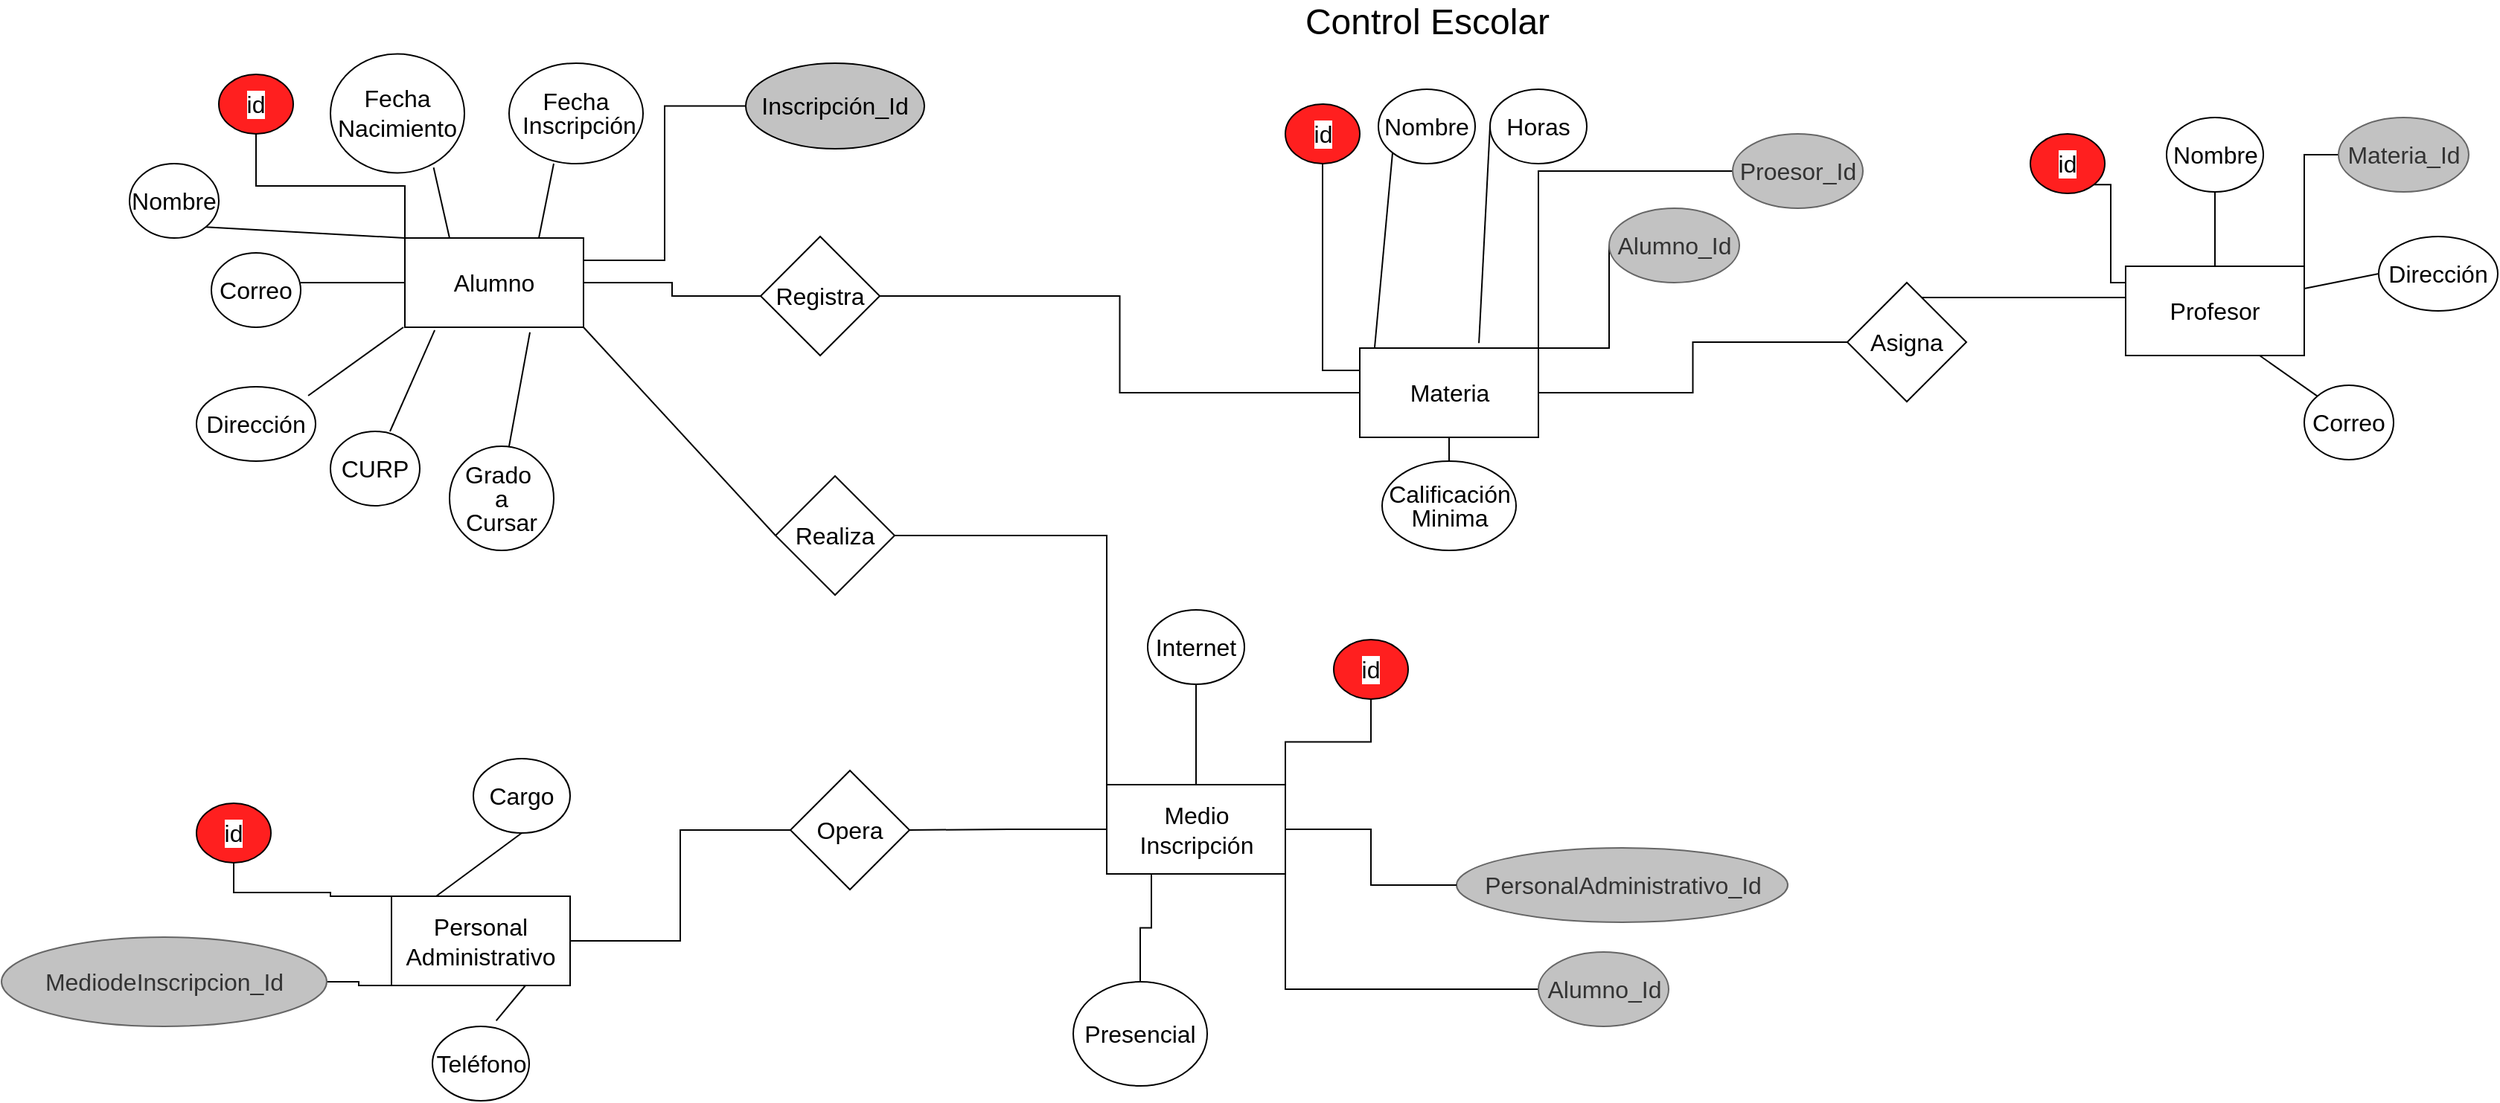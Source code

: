 <mxfile version="16.5.3" type="github">
  <diagram id="R2lEEEUBdFMjLlhIrx00" name="Page-1">
    <mxGraphModel dx="3084" dy="1269" grid="1" gridSize="10" guides="1" tooltips="1" connect="1" arrows="1" fold="1" page="1" pageScale="1" pageWidth="850" pageHeight="1100" math="0" shadow="0" extFonts="Permanent Marker^https://fonts.googleapis.com/css?family=Permanent+Marker">
      <root>
        <mxCell id="0" />
        <mxCell id="1" parent="0" />
        <mxCell id="a_Qwg4SH3QDEqXMWtHfw-1" value="&lt;font style=&quot;font-size: 16px&quot;&gt;Alumno&lt;/font&gt;" style="rounded=0;whiteSpace=wrap;html=1;" vertex="1" parent="1">
          <mxGeometry x="-129" y="170" width="120" height="60" as="geometry" />
        </mxCell>
        <mxCell id="a_Qwg4SH3QDEqXMWtHfw-3" value="Control Escolar" style="text;html=1;strokeColor=none;fillColor=none;align=center;verticalAlign=middle;whiteSpace=wrap;rounded=0;fontSize=24;" vertex="1" parent="1">
          <mxGeometry x="462.5" y="10" width="190" height="30" as="geometry" />
        </mxCell>
        <mxCell id="a_Qwg4SH3QDEqXMWtHfw-73" style="edgeStyle=orthogonalEdgeStyle;rounded=0;orthogonalLoop=1;jettySize=auto;html=1;entryX=0;entryY=0.5;entryDx=0;entryDy=0;fontSize=16;endArrow=none;endFill=0;" edge="1" parent="1" source="a_Qwg4SH3QDEqXMWtHfw-4" target="a_Qwg4SH3QDEqXMWtHfw-72">
          <mxGeometry relative="1" as="geometry" />
        </mxCell>
        <mxCell id="a_Qwg4SH3QDEqXMWtHfw-4" value="&lt;font style=&quot;font-size: 16px&quot;&gt;Materia&lt;br&gt;&lt;/font&gt;" style="rounded=0;whiteSpace=wrap;html=1;" vertex="1" parent="1">
          <mxGeometry x="512.5" y="244" width="120" height="60" as="geometry" />
        </mxCell>
        <mxCell id="a_Qwg4SH3QDEqXMWtHfw-5" value="&lt;font style=&quot;font-size: 16px&quot;&gt;Profesor&lt;/font&gt;" style="rounded=0;whiteSpace=wrap;html=1;" vertex="1" parent="1">
          <mxGeometry x="1027" y="189" width="120" height="60" as="geometry" />
        </mxCell>
        <mxCell id="a_Qwg4SH3QDEqXMWtHfw-6" value="&lt;font style=&quot;font-size: 16px&quot;&gt;Personal&lt;br&gt;Administrativo&lt;/font&gt;" style="rounded=0;whiteSpace=wrap;html=1;" vertex="1" parent="1">
          <mxGeometry x="-138" y="612.5" width="120" height="60" as="geometry" />
        </mxCell>
        <mxCell id="a_Qwg4SH3QDEqXMWtHfw-48" style="edgeStyle=orthogonalEdgeStyle;rounded=0;orthogonalLoop=1;jettySize=auto;html=1;exitX=0.5;exitY=1;exitDx=0;exitDy=0;entryX=0;entryY=0;entryDx=0;entryDy=0;fontSize=16;endArrow=none;endFill=0;" edge="1" parent="1" source="a_Qwg4SH3QDEqXMWtHfw-7" target="a_Qwg4SH3QDEqXMWtHfw-1">
          <mxGeometry relative="1" as="geometry" />
        </mxCell>
        <mxCell id="a_Qwg4SH3QDEqXMWtHfw-7" value="id" style="ellipse;whiteSpace=wrap;html=1;fontSize=16;labelBackgroundColor=default;fillColor=#FF1F1F;" vertex="1" parent="1">
          <mxGeometry x="-254" y="60" width="50" height="40" as="geometry" />
        </mxCell>
        <mxCell id="a_Qwg4SH3QDEqXMWtHfw-47" style="edgeStyle=orthogonalEdgeStyle;rounded=0;orthogonalLoop=1;jettySize=auto;html=1;exitX=0.5;exitY=1;exitDx=0;exitDy=0;entryX=0;entryY=0.25;entryDx=0;entryDy=0;fontSize=16;endArrow=none;endFill=0;" edge="1" parent="1" source="a_Qwg4SH3QDEqXMWtHfw-8" target="a_Qwg4SH3QDEqXMWtHfw-4">
          <mxGeometry relative="1" as="geometry" />
        </mxCell>
        <mxCell id="a_Qwg4SH3QDEqXMWtHfw-8" value="id" style="ellipse;whiteSpace=wrap;html=1;fontSize=16;labelBackgroundColor=default;fillColor=#FF1F1F;" vertex="1" parent="1">
          <mxGeometry x="462.5" y="80" width="50" height="40" as="geometry" />
        </mxCell>
        <mxCell id="a_Qwg4SH3QDEqXMWtHfw-46" style="edgeStyle=orthogonalEdgeStyle;rounded=0;orthogonalLoop=1;jettySize=auto;html=1;exitX=1;exitY=1;exitDx=0;exitDy=0;fontSize=16;entryX=0;entryY=0;entryDx=0;entryDy=0;endArrow=none;endFill=0;" edge="1" parent="1" source="a_Qwg4SH3QDEqXMWtHfw-9" target="a_Qwg4SH3QDEqXMWtHfw-5">
          <mxGeometry relative="1" as="geometry">
            <Array as="points">
              <mxPoint x="1017" y="134" />
              <mxPoint x="1017" y="200" />
              <mxPoint x="1027" y="200" />
            </Array>
          </mxGeometry>
        </mxCell>
        <mxCell id="a_Qwg4SH3QDEqXMWtHfw-9" value="id" style="ellipse;whiteSpace=wrap;html=1;fontSize=16;labelBackgroundColor=default;fillColor=#FF1F1F;" vertex="1" parent="1">
          <mxGeometry x="963" y="100" width="50" height="40" as="geometry" />
        </mxCell>
        <mxCell id="a_Qwg4SH3QDEqXMWtHfw-50" style="edgeStyle=orthogonalEdgeStyle;rounded=0;orthogonalLoop=1;jettySize=auto;html=1;exitX=0.5;exitY=1;exitDx=0;exitDy=0;entryX=0;entryY=0;entryDx=0;entryDy=0;fontSize=16;endArrow=none;endFill=0;" edge="1" parent="1" source="a_Qwg4SH3QDEqXMWtHfw-10" target="a_Qwg4SH3QDEqXMWtHfw-6">
          <mxGeometry relative="1" as="geometry">
            <Array as="points">
              <mxPoint x="-244" y="610" />
              <mxPoint x="-179" y="610" />
              <mxPoint x="-179" y="613" />
            </Array>
          </mxGeometry>
        </mxCell>
        <mxCell id="a_Qwg4SH3QDEqXMWtHfw-10" value="id" style="ellipse;whiteSpace=wrap;html=1;fontSize=16;labelBackgroundColor=default;fillColor=#FF1F1F;" vertex="1" parent="1">
          <mxGeometry x="-269" y="550" width="50" height="40" as="geometry" />
        </mxCell>
        <mxCell id="a_Qwg4SH3QDEqXMWtHfw-15" value="&lt;p style=&quot;line-height: 0&quot;&gt;&lt;span style=&quot;&quot;&gt;Nombre&lt;/span&gt;&lt;/p&gt;" style="ellipse;whiteSpace=wrap;html=1;labelBackgroundColor=none;fontSize=16;" vertex="1" parent="1">
          <mxGeometry x="-314" y="120" width="60" height="50" as="geometry" />
        </mxCell>
        <mxCell id="a_Qwg4SH3QDEqXMWtHfw-16" value="&lt;p style=&quot;line-height: 0&quot;&gt;Correo&lt;/p&gt;" style="ellipse;whiteSpace=wrap;html=1;labelBackgroundColor=none;fontSize=16;" vertex="1" parent="1">
          <mxGeometry x="-259" y="180" width="60" height="50" as="geometry" />
        </mxCell>
        <mxCell id="a_Qwg4SH3QDEqXMWtHfw-17" value="&lt;p style=&quot;line-height: 0&quot;&gt;Dirección&lt;/p&gt;" style="ellipse;whiteSpace=wrap;html=1;labelBackgroundColor=none;fontSize=16;" vertex="1" parent="1">
          <mxGeometry x="-269" y="270" width="80" height="50" as="geometry" />
        </mxCell>
        <mxCell id="a_Qwg4SH3QDEqXMWtHfw-18" value="Fecha Nacimiento" style="ellipse;whiteSpace=wrap;html=1;labelBackgroundColor=none;fontSize=16;" vertex="1" parent="1">
          <mxGeometry x="-179" y="46.25" width="90" height="80" as="geometry" />
        </mxCell>
        <mxCell id="a_Qwg4SH3QDEqXMWtHfw-19" value="&lt;p style=&quot;line-height: 0&quot;&gt;Fecha&lt;/p&gt;&lt;p style=&quot;line-height: 0&quot;&gt;&amp;nbsp;Inscripción&lt;/p&gt;" style="ellipse;whiteSpace=wrap;html=1;labelBackgroundColor=none;fontSize=16;" vertex="1" parent="1">
          <mxGeometry x="-59" y="52.5" width="90" height="67.5" as="geometry" />
        </mxCell>
        <mxCell id="a_Qwg4SH3QDEqXMWtHfw-20" value="&lt;p style=&quot;line-height: 0&quot;&gt;CURP&lt;/p&gt;" style="ellipse;whiteSpace=wrap;html=1;labelBackgroundColor=none;fontSize=16;" vertex="1" parent="1">
          <mxGeometry x="-179" y="300" width="60" height="50" as="geometry" />
        </mxCell>
        <mxCell id="a_Qwg4SH3QDEqXMWtHfw-21" value="&lt;p style=&quot;line-height: 0&quot;&gt;Grado&amp;nbsp;&lt;/p&gt;&lt;p style=&quot;line-height: 0&quot;&gt;a&lt;/p&gt;&lt;p style=&quot;line-height: 0&quot;&gt;Cursar&lt;/p&gt;" style="ellipse;whiteSpace=wrap;html=1;labelBackgroundColor=none;fontSize=16;" vertex="1" parent="1">
          <mxGeometry x="-99" y="310" width="70" height="70" as="geometry" />
        </mxCell>
        <mxCell id="a_Qwg4SH3QDEqXMWtHfw-69" style="edgeStyle=orthogonalEdgeStyle;rounded=0;orthogonalLoop=1;jettySize=auto;html=1;fontSize=16;endArrow=none;endFill=0;entryX=0.25;entryY=1;entryDx=0;entryDy=0;" edge="1" parent="1" source="a_Qwg4SH3QDEqXMWtHfw-24" target="a_Qwg4SH3QDEqXMWtHfw-26">
          <mxGeometry relative="1" as="geometry">
            <mxPoint x="405" y="600" as="targetPoint" />
          </mxGeometry>
        </mxCell>
        <mxCell id="a_Qwg4SH3QDEqXMWtHfw-24" value="&lt;p style=&quot;line-height: 0&quot;&gt;Presencial&lt;/p&gt;" style="ellipse;whiteSpace=wrap;html=1;labelBackgroundColor=none;fontSize=16;" vertex="1" parent="1">
          <mxGeometry x="320" y="670" width="90" height="70" as="geometry" />
        </mxCell>
        <mxCell id="a_Qwg4SH3QDEqXMWtHfw-68" style="edgeStyle=orthogonalEdgeStyle;rounded=0;orthogonalLoop=1;jettySize=auto;html=1;exitX=0.5;exitY=1;exitDx=0;exitDy=0;entryX=0.5;entryY=0;entryDx=0;entryDy=0;fontSize=16;endArrow=none;endFill=0;" edge="1" parent="1" source="a_Qwg4SH3QDEqXMWtHfw-25" target="a_Qwg4SH3QDEqXMWtHfw-26">
          <mxGeometry relative="1" as="geometry" />
        </mxCell>
        <mxCell id="a_Qwg4SH3QDEqXMWtHfw-25" value="&lt;p style=&quot;line-height: 0&quot;&gt;Internet&lt;/p&gt;" style="ellipse;whiteSpace=wrap;html=1;labelBackgroundColor=none;fontSize=16;" vertex="1" parent="1">
          <mxGeometry x="370" y="420" width="65" height="50" as="geometry" />
        </mxCell>
        <mxCell id="a_Qwg4SH3QDEqXMWtHfw-81" style="edgeStyle=orthogonalEdgeStyle;rounded=0;orthogonalLoop=1;jettySize=auto;html=1;exitX=0;exitY=0.5;exitDx=0;exitDy=0;entryX=1;entryY=0.5;entryDx=0;entryDy=0;fontSize=16;endArrow=none;endFill=0;" edge="1" parent="1" source="a_Qwg4SH3QDEqXMWtHfw-26" target="a_Qwg4SH3QDEqXMWtHfw-80">
          <mxGeometry relative="1" as="geometry" />
        </mxCell>
        <mxCell id="a_Qwg4SH3QDEqXMWtHfw-26" value="&lt;font style=&quot;font-size: 16px&quot;&gt;Medio Inscripción&lt;br&gt;&lt;/font&gt;" style="rounded=0;whiteSpace=wrap;html=1;" vertex="1" parent="1">
          <mxGeometry x="342.5" y="537.5" width="120" height="60" as="geometry" />
        </mxCell>
        <mxCell id="a_Qwg4SH3QDEqXMWtHfw-28" value="" style="endArrow=none;html=1;rounded=0;fontSize=16;exitX=0.75;exitY=0;exitDx=0;exitDy=0;" edge="1" parent="1" source="a_Qwg4SH3QDEqXMWtHfw-1">
          <mxGeometry width="50" height="50" relative="1" as="geometry">
            <mxPoint x="-79" y="170" as="sourcePoint" />
            <mxPoint x="-29" y="120" as="targetPoint" />
          </mxGeometry>
        </mxCell>
        <mxCell id="a_Qwg4SH3QDEqXMWtHfw-29" value="" style="endArrow=none;html=1;rounded=0;fontSize=16;entryX=0.77;entryY=0.955;entryDx=0;entryDy=0;entryPerimeter=0;exitX=0.25;exitY=0;exitDx=0;exitDy=0;" edge="1" parent="1" source="a_Qwg4SH3QDEqXMWtHfw-1" target="a_Qwg4SH3QDEqXMWtHfw-18">
          <mxGeometry width="50" height="50" relative="1" as="geometry">
            <mxPoint x="-69" y="180" as="sourcePoint" />
            <mxPoint x="-19" y="130" as="targetPoint" />
          </mxGeometry>
        </mxCell>
        <mxCell id="a_Qwg4SH3QDEqXMWtHfw-30" value="" style="endArrow=none;html=1;rounded=0;fontSize=16;entryX=0;entryY=0.5;entryDx=0;entryDy=0;" edge="1" parent="1" target="a_Qwg4SH3QDEqXMWtHfw-1">
          <mxGeometry width="50" height="50" relative="1" as="geometry">
            <mxPoint x="-199" y="200" as="sourcePoint" />
            <mxPoint x="-149" y="150" as="targetPoint" />
          </mxGeometry>
        </mxCell>
        <mxCell id="a_Qwg4SH3QDEqXMWtHfw-31" value="" style="endArrow=none;html=1;rounded=0;fontSize=16;exitX=1;exitY=1;exitDx=0;exitDy=0;entryX=0;entryY=0;entryDx=0;entryDy=0;" edge="1" parent="1" source="a_Qwg4SH3QDEqXMWtHfw-15" target="a_Qwg4SH3QDEqXMWtHfw-1">
          <mxGeometry width="50" height="50" relative="1" as="geometry">
            <mxPoint x="-129" y="240" as="sourcePoint" />
            <mxPoint x="-79" y="190" as="targetPoint" />
          </mxGeometry>
        </mxCell>
        <mxCell id="a_Qwg4SH3QDEqXMWtHfw-32" value="" style="endArrow=none;html=1;rounded=0;fontSize=16;exitX=0.938;exitY=0.12;exitDx=0;exitDy=0;exitPerimeter=0;" edge="1" parent="1" source="a_Qwg4SH3QDEqXMWtHfw-17">
          <mxGeometry width="50" height="50" relative="1" as="geometry">
            <mxPoint x="-119" y="267.35" as="sourcePoint" />
            <mxPoint x="-130" y="230" as="targetPoint" />
          </mxGeometry>
        </mxCell>
        <mxCell id="a_Qwg4SH3QDEqXMWtHfw-33" value="" style="endArrow=none;html=1;rounded=0;fontSize=16;entryX=0.167;entryY=1.033;entryDx=0;entryDy=0;entryPerimeter=0;" edge="1" parent="1" target="a_Qwg4SH3QDEqXMWtHfw-1">
          <mxGeometry width="50" height="50" relative="1" as="geometry">
            <mxPoint x="-139" y="300" as="sourcePoint" />
            <mxPoint x="141" y="200" as="targetPoint" />
            <Array as="points">
              <mxPoint x="-139" y="300" />
            </Array>
          </mxGeometry>
        </mxCell>
        <mxCell id="a_Qwg4SH3QDEqXMWtHfw-34" value="" style="endArrow=none;html=1;rounded=0;fontSize=16;entryX=0.7;entryY=1.056;entryDx=0;entryDy=0;entryPerimeter=0;exitX=0.25;exitY=0;exitDx=0;exitDy=0;" edge="1" parent="1" target="a_Qwg4SH3QDEqXMWtHfw-1">
          <mxGeometry width="50" height="50" relative="1" as="geometry">
            <mxPoint x="-59" y="310" as="sourcePoint" />
            <mxPoint x="-69.7" y="262.65" as="targetPoint" />
          </mxGeometry>
        </mxCell>
        <mxCell id="a_Qwg4SH3QDEqXMWtHfw-35" value="" style="endArrow=none;html=1;rounded=0;fontSize=16;exitX=0.5;exitY=0;exitDx=0;exitDy=0;entryX=0.5;entryY=1;entryDx=0;entryDy=0;" edge="1" parent="1" source="a_Qwg4SH3QDEqXMWtHfw-38" target="a_Qwg4SH3QDEqXMWtHfw-4">
          <mxGeometry width="50" height="50" relative="1" as="geometry">
            <mxPoint x="555" y="270" as="sourcePoint" />
            <mxPoint x="605" y="220" as="targetPoint" />
          </mxGeometry>
        </mxCell>
        <mxCell id="a_Qwg4SH3QDEqXMWtHfw-36" value="&lt;p style=&quot;line-height: 0&quot;&gt;Nombre&lt;/p&gt;" style="ellipse;whiteSpace=wrap;html=1;labelBackgroundColor=none;fontSize=16;" vertex="1" parent="1">
          <mxGeometry x="525" y="70" width="65" height="50" as="geometry" />
        </mxCell>
        <mxCell id="a_Qwg4SH3QDEqXMWtHfw-37" value="&lt;p style=&quot;line-height: 0&quot;&gt;Horas&lt;/p&gt;" style="ellipse;whiteSpace=wrap;html=1;labelBackgroundColor=none;fontSize=16;" vertex="1" parent="1">
          <mxGeometry x="600" y="70" width="65" height="50" as="geometry" />
        </mxCell>
        <mxCell id="a_Qwg4SH3QDEqXMWtHfw-38" value="&lt;p style=&quot;line-height: 0&quot;&gt;Calificación&lt;/p&gt;&lt;p style=&quot;line-height: 0&quot;&gt;&lt;span&gt;Minima&lt;/span&gt;&lt;/p&gt;" style="ellipse;whiteSpace=wrap;html=1;labelBackgroundColor=none;fontSize=16;" vertex="1" parent="1">
          <mxGeometry x="527.5" y="320" width="90" height="60" as="geometry" />
        </mxCell>
        <mxCell id="a_Qwg4SH3QDEqXMWtHfw-40" value="&lt;p style=&quot;line-height: 0&quot;&gt;Cargo&lt;/p&gt;" style="ellipse;whiteSpace=wrap;html=1;labelBackgroundColor=none;fontSize=16;" vertex="1" parent="1">
          <mxGeometry x="-83" y="520" width="65" height="50" as="geometry" />
        </mxCell>
        <mxCell id="a_Qwg4SH3QDEqXMWtHfw-41" value="&lt;p style=&quot;line-height: 0&quot;&gt;Teléfono&lt;/p&gt;" style="ellipse;whiteSpace=wrap;html=1;labelBackgroundColor=none;fontSize=16;" vertex="1" parent="1">
          <mxGeometry x="-110.5" y="700" width="65" height="50" as="geometry" />
        </mxCell>
        <mxCell id="a_Qwg4SH3QDEqXMWtHfw-51" style="edgeStyle=orthogonalEdgeStyle;rounded=0;orthogonalLoop=1;jettySize=auto;html=1;exitX=0.5;exitY=1;exitDx=0;exitDy=0;entryX=1;entryY=0;entryDx=0;entryDy=0;fontSize=16;endArrow=none;endFill=0;" edge="1" parent="1" source="a_Qwg4SH3QDEqXMWtHfw-42" target="a_Qwg4SH3QDEqXMWtHfw-26">
          <mxGeometry relative="1" as="geometry" />
        </mxCell>
        <mxCell id="a_Qwg4SH3QDEqXMWtHfw-42" value="id" style="ellipse;whiteSpace=wrap;html=1;fontSize=16;labelBackgroundColor=default;fillColor=#FF1F1F;" vertex="1" parent="1">
          <mxGeometry x="495" y="440" width="50" height="40" as="geometry" />
        </mxCell>
        <mxCell id="a_Qwg4SH3QDEqXMWtHfw-43" value="" style="endArrow=none;html=1;rounded=0;fontSize=16;exitX=0.083;exitY=0;exitDx=0;exitDy=0;entryX=0;entryY=1;entryDx=0;entryDy=0;exitPerimeter=0;" edge="1" parent="1" source="a_Qwg4SH3QDEqXMWtHfw-4" target="a_Qwg4SH3QDEqXMWtHfw-36">
          <mxGeometry width="50" height="50" relative="1" as="geometry">
            <mxPoint x="547.5" y="160" as="sourcePoint" />
            <mxPoint x="582.5" y="130" as="targetPoint" />
          </mxGeometry>
        </mxCell>
        <mxCell id="a_Qwg4SH3QDEqXMWtHfw-44" value="" style="endArrow=none;html=1;rounded=0;fontSize=16;entryX=0;entryY=0.5;entryDx=0;entryDy=0;exitX=0.667;exitY=-0.056;exitDx=0;exitDy=0;exitPerimeter=0;" edge="1" parent="1" source="a_Qwg4SH3QDEqXMWtHfw-4" target="a_Qwg4SH3QDEqXMWtHfw-37">
          <mxGeometry width="50" height="50" relative="1" as="geometry">
            <mxPoint x="602.5" y="180" as="sourcePoint" />
            <mxPoint x="652.5" y="130" as="targetPoint" />
          </mxGeometry>
        </mxCell>
        <mxCell id="a_Qwg4SH3QDEqXMWtHfw-53" value="" style="endArrow=none;html=1;rounded=0;fontSize=16;entryX=0.75;entryY=1;entryDx=0;entryDy=0;exitX=0.659;exitY=-0.077;exitDx=0;exitDy=0;exitPerimeter=0;" edge="1" parent="1" source="a_Qwg4SH3QDEqXMWtHfw-41" target="a_Qwg4SH3QDEqXMWtHfw-6">
          <mxGeometry width="50" height="50" relative="1" as="geometry">
            <mxPoint x="201" y="632.5" as="sourcePoint" />
            <mxPoint x="251" y="582.5" as="targetPoint" />
          </mxGeometry>
        </mxCell>
        <mxCell id="a_Qwg4SH3QDEqXMWtHfw-54" value="" style="endArrow=none;html=1;rounded=0;fontSize=16;entryX=0.5;entryY=1;entryDx=0;entryDy=0;exitX=0.25;exitY=0;exitDx=0;exitDy=0;exitPerimeter=0;" edge="1" parent="1" source="a_Qwg4SH3QDEqXMWtHfw-6" target="a_Qwg4SH3QDEqXMWtHfw-40">
          <mxGeometry width="50" height="50" relative="1" as="geometry">
            <mxPoint x="183.5" y="520" as="sourcePoint" />
            <mxPoint x="233.5" y="470" as="targetPoint" />
          </mxGeometry>
        </mxCell>
        <mxCell id="a_Qwg4SH3QDEqXMWtHfw-55" value="&lt;p style=&quot;line-height: 0&quot;&gt;Nombre&lt;/p&gt;" style="ellipse;whiteSpace=wrap;html=1;labelBackgroundColor=none;fontSize=16;" vertex="1" parent="1">
          <mxGeometry x="1054.5" y="89" width="65" height="50" as="geometry" />
        </mxCell>
        <mxCell id="a_Qwg4SH3QDEqXMWtHfw-56" value="" style="endArrow=none;html=1;rounded=0;fontSize=16;exitX=0.5;exitY=0;exitDx=0;exitDy=0;entryX=0.5;entryY=1;entryDx=0;entryDy=0;" edge="1" parent="1" source="a_Qwg4SH3QDEqXMWtHfw-5" target="a_Qwg4SH3QDEqXMWtHfw-55">
          <mxGeometry width="50" height="50" relative="1" as="geometry">
            <mxPoint x="1037" y="165.25" as="sourcePoint" />
            <mxPoint x="1087" y="115.25" as="targetPoint" />
          </mxGeometry>
        </mxCell>
        <mxCell id="a_Qwg4SH3QDEqXMWtHfw-57" value="" style="endArrow=none;html=1;rounded=0;fontSize=16;entryX=0;entryY=0.5;entryDx=0;entryDy=0;exitX=1;exitY=0.25;exitDx=0;exitDy=0;" edge="1" parent="1" source="a_Qwg4SH3QDEqXMWtHfw-5" target="a_Qwg4SH3QDEqXMWtHfw-58">
          <mxGeometry width="50" height="50" relative="1" as="geometry">
            <mxPoint x="1147" y="219" as="sourcePoint" />
            <mxPoint x="1197" y="169" as="targetPoint" />
          </mxGeometry>
        </mxCell>
        <mxCell id="a_Qwg4SH3QDEqXMWtHfw-58" value="&lt;p style=&quot;line-height: 0&quot;&gt;Dirección&lt;/p&gt;" style="ellipse;whiteSpace=wrap;html=1;labelBackgroundColor=none;fontSize=16;" vertex="1" parent="1">
          <mxGeometry x="1197" y="169" width="80" height="50" as="geometry" />
        </mxCell>
        <mxCell id="a_Qwg4SH3QDEqXMWtHfw-59" value="" style="endArrow=none;html=1;rounded=0;fontSize=16;entryX=0;entryY=0;entryDx=0;entryDy=0;exitX=0.75;exitY=1;exitDx=0;exitDy=0;" edge="1" parent="1" source="a_Qwg4SH3QDEqXMWtHfw-5" target="a_Qwg4SH3QDEqXMWtHfw-60">
          <mxGeometry width="50" height="50" relative="1" as="geometry">
            <mxPoint x="1107" y="299" as="sourcePoint" />
            <mxPoint x="1157" y="249" as="targetPoint" />
          </mxGeometry>
        </mxCell>
        <mxCell id="a_Qwg4SH3QDEqXMWtHfw-60" value="&lt;p style=&quot;line-height: 0&quot;&gt;Correo&lt;/p&gt;" style="ellipse;whiteSpace=wrap;html=1;labelBackgroundColor=none;fontSize=16;" vertex="1" parent="1">
          <mxGeometry x="1147" y="269" width="60" height="50" as="geometry" />
        </mxCell>
        <mxCell id="a_Qwg4SH3QDEqXMWtHfw-70" style="edgeStyle=orthogonalEdgeStyle;rounded=0;orthogonalLoop=1;jettySize=auto;html=1;exitX=0;exitY=0.5;exitDx=0;exitDy=0;entryX=1;entryY=0.5;entryDx=0;entryDy=0;fontSize=16;endArrow=none;endFill=0;" edge="1" parent="1" source="a_Qwg4SH3QDEqXMWtHfw-62" target="a_Qwg4SH3QDEqXMWtHfw-1">
          <mxGeometry relative="1" as="geometry" />
        </mxCell>
        <mxCell id="a_Qwg4SH3QDEqXMWtHfw-71" style="edgeStyle=orthogonalEdgeStyle;rounded=0;orthogonalLoop=1;jettySize=auto;html=1;entryX=0;entryY=0.5;entryDx=0;entryDy=0;fontSize=16;endArrow=none;endFill=0;" edge="1" parent="1" source="a_Qwg4SH3QDEqXMWtHfw-62" target="a_Qwg4SH3QDEqXMWtHfw-4">
          <mxGeometry relative="1" as="geometry" />
        </mxCell>
        <mxCell id="a_Qwg4SH3QDEqXMWtHfw-62" value="Registra" style="rhombus;whiteSpace=wrap;html=1;labelBackgroundColor=none;fontSize=16;fillColor=none;" vertex="1" parent="1">
          <mxGeometry x="110" y="169" width="80" height="80" as="geometry" />
        </mxCell>
        <mxCell id="a_Qwg4SH3QDEqXMWtHfw-74" style="edgeStyle=orthogonalEdgeStyle;rounded=0;orthogonalLoop=1;jettySize=auto;html=1;entryX=0;entryY=1;entryDx=0;entryDy=0;fontSize=16;endArrow=none;endFill=0;" edge="1" parent="1" source="a_Qwg4SH3QDEqXMWtHfw-72" target="a_Qwg4SH3QDEqXMWtHfw-5">
          <mxGeometry relative="1" as="geometry">
            <Array as="points">
              <mxPoint x="1027" y="210" />
            </Array>
          </mxGeometry>
        </mxCell>
        <mxCell id="a_Qwg4SH3QDEqXMWtHfw-72" value="Asigna" style="rhombus;whiteSpace=wrap;html=1;labelBackgroundColor=none;fontSize=16;fillColor=none;" vertex="1" parent="1">
          <mxGeometry x="840" y="200" width="80" height="80" as="geometry" />
        </mxCell>
        <mxCell id="a_Qwg4SH3QDEqXMWtHfw-82" style="edgeStyle=orthogonalEdgeStyle;rounded=0;orthogonalLoop=1;jettySize=auto;html=1;exitX=0;exitY=0.5;exitDx=0;exitDy=0;entryX=1;entryY=0.5;entryDx=0;entryDy=0;fontSize=16;endArrow=none;endFill=0;" edge="1" parent="1" source="a_Qwg4SH3QDEqXMWtHfw-80" target="a_Qwg4SH3QDEqXMWtHfw-6">
          <mxGeometry relative="1" as="geometry" />
        </mxCell>
        <mxCell id="a_Qwg4SH3QDEqXMWtHfw-80" value="Opera" style="rhombus;whiteSpace=wrap;html=1;labelBackgroundColor=none;fontSize=16;fillColor=none;" vertex="1" parent="1">
          <mxGeometry x="130" y="528" width="80" height="80" as="geometry" />
        </mxCell>
        <mxCell id="a_Qwg4SH3QDEqXMWtHfw-83" value="" style="endArrow=none;html=1;rounded=0;fontSize=16;entryX=1;entryY=1;entryDx=0;entryDy=0;exitX=0;exitY=0.5;exitDx=0;exitDy=0;" edge="1" parent="1" source="a_Qwg4SH3QDEqXMWtHfw-84" target="a_Qwg4SH3QDEqXMWtHfw-1">
          <mxGeometry width="50" height="50" relative="1" as="geometry">
            <mxPoint x="210" y="490" as="sourcePoint" />
            <mxPoint x="260" y="440" as="targetPoint" />
          </mxGeometry>
        </mxCell>
        <mxCell id="a_Qwg4SH3QDEqXMWtHfw-85" style="edgeStyle=orthogonalEdgeStyle;rounded=0;orthogonalLoop=1;jettySize=auto;html=1;exitX=1;exitY=0.5;exitDx=0;exitDy=0;entryX=0;entryY=0;entryDx=0;entryDy=0;fontSize=16;endArrow=none;endFill=0;" edge="1" parent="1" source="a_Qwg4SH3QDEqXMWtHfw-84" target="a_Qwg4SH3QDEqXMWtHfw-26">
          <mxGeometry relative="1" as="geometry" />
        </mxCell>
        <mxCell id="a_Qwg4SH3QDEqXMWtHfw-84" value="Realiza" style="rhombus;whiteSpace=wrap;html=1;labelBackgroundColor=none;fontSize=16;fillColor=none;" vertex="1" parent="1">
          <mxGeometry x="120" y="330" width="80" height="80" as="geometry" />
        </mxCell>
        <mxCell id="a_Qwg4SH3QDEqXMWtHfw-87" style="edgeStyle=orthogonalEdgeStyle;rounded=0;orthogonalLoop=1;jettySize=auto;html=1;entryX=1;entryY=0.25;entryDx=0;entryDy=0;fontSize=16;endArrow=none;endFill=0;" edge="1" parent="1" source="a_Qwg4SH3QDEqXMWtHfw-86" target="a_Qwg4SH3QDEqXMWtHfw-1">
          <mxGeometry relative="1" as="geometry" />
        </mxCell>
        <mxCell id="a_Qwg4SH3QDEqXMWtHfw-86" value="&lt;p style=&quot;line-height: 0&quot;&gt;Inscripción_Id&lt;/p&gt;" style="ellipse;whiteSpace=wrap;html=1;labelBackgroundColor=none;fontSize=16;fillColor=#C2C2C2;" vertex="1" parent="1">
          <mxGeometry x="100" y="52.5" width="120" height="57.5" as="geometry" />
        </mxCell>
        <mxCell id="a_Qwg4SH3QDEqXMWtHfw-89" style="edgeStyle=orthogonalEdgeStyle;rounded=0;orthogonalLoop=1;jettySize=auto;html=1;exitX=0;exitY=0.5;exitDx=0;exitDy=0;entryX=1;entryY=0;entryDx=0;entryDy=0;fontSize=16;endArrow=none;endFill=0;" edge="1" parent="1" source="a_Qwg4SH3QDEqXMWtHfw-88" target="a_Qwg4SH3QDEqXMWtHfw-4">
          <mxGeometry relative="1" as="geometry">
            <Array as="points">
              <mxPoint x="680" y="244" />
            </Array>
          </mxGeometry>
        </mxCell>
        <mxCell id="a_Qwg4SH3QDEqXMWtHfw-88" value="&lt;p style=&quot;line-height: 0&quot;&gt;Alumno_Id&lt;/p&gt;" style="ellipse;whiteSpace=wrap;html=1;labelBackgroundColor=none;fontSize=16;fillColor=#C2C2C2;fontColor=#333333;strokeColor=#666666;" vertex="1" parent="1">
          <mxGeometry x="680" y="150" width="87.5" height="50" as="geometry" />
        </mxCell>
        <mxCell id="a_Qwg4SH3QDEqXMWtHfw-92" style="edgeStyle=orthogonalEdgeStyle;rounded=0;orthogonalLoop=1;jettySize=auto;html=1;entryX=1;entryY=0;entryDx=0;entryDy=0;fontSize=16;endArrow=none;endFill=0;" edge="1" parent="1" source="a_Qwg4SH3QDEqXMWtHfw-91" target="a_Qwg4SH3QDEqXMWtHfw-4">
          <mxGeometry relative="1" as="geometry" />
        </mxCell>
        <mxCell id="a_Qwg4SH3QDEqXMWtHfw-91" value="&lt;p style=&quot;line-height: 0&quot;&gt;Proesor_Id&lt;/p&gt;" style="ellipse;whiteSpace=wrap;html=1;labelBackgroundColor=none;fontSize=16;fillColor=#C2C2C2;fontColor=#333333;strokeColor=#666666;" vertex="1" parent="1">
          <mxGeometry x="763" y="100" width="87.5" height="50" as="geometry" />
        </mxCell>
        <mxCell id="a_Qwg4SH3QDEqXMWtHfw-97" style="edgeStyle=orthogonalEdgeStyle;rounded=0;orthogonalLoop=1;jettySize=auto;html=1;entryX=1;entryY=0;entryDx=0;entryDy=0;fontSize=16;endArrow=none;endFill=0;" edge="1" parent="1" source="a_Qwg4SH3QDEqXMWtHfw-96" target="a_Qwg4SH3QDEqXMWtHfw-5">
          <mxGeometry relative="1" as="geometry" />
        </mxCell>
        <mxCell id="a_Qwg4SH3QDEqXMWtHfw-96" value="&lt;p style=&quot;line-height: 0&quot;&gt;Materia_Id&lt;/p&gt;" style="ellipse;whiteSpace=wrap;html=1;labelBackgroundColor=none;fontSize=16;fillColor=#C2C2C2;fontColor=#333333;strokeColor=#666666;" vertex="1" parent="1">
          <mxGeometry x="1170" y="89" width="87.5" height="50" as="geometry" />
        </mxCell>
        <mxCell id="a_Qwg4SH3QDEqXMWtHfw-100" style="edgeStyle=orthogonalEdgeStyle;rounded=0;orthogonalLoop=1;jettySize=auto;html=1;entryX=1;entryY=1;entryDx=0;entryDy=0;fontSize=16;endArrow=none;endFill=0;startArrow=none;" edge="1" parent="1" source="a_Qwg4SH3QDEqXMWtHfw-103" target="a_Qwg4SH3QDEqXMWtHfw-26">
          <mxGeometry relative="1" as="geometry" />
        </mxCell>
        <mxCell id="a_Qwg4SH3QDEqXMWtHfw-99" value="&lt;p style=&quot;line-height: 0&quot;&gt;PersonalAdministrativo_Id&lt;/p&gt;" style="ellipse;whiteSpace=wrap;html=1;labelBackgroundColor=none;fontSize=16;fillColor=#C2C2C2;fontColor=#333333;strokeColor=#666666;" vertex="1" parent="1">
          <mxGeometry x="577.5" y="580" width="222.5" height="50" as="geometry" />
        </mxCell>
        <mxCell id="a_Qwg4SH3QDEqXMWtHfw-102" style="edgeStyle=orthogonalEdgeStyle;rounded=0;orthogonalLoop=1;jettySize=auto;html=1;exitX=1;exitY=0.5;exitDx=0;exitDy=0;entryX=0;entryY=1;entryDx=0;entryDy=0;fontSize=16;endArrow=none;endFill=0;" edge="1" parent="1" source="a_Qwg4SH3QDEqXMWtHfw-101" target="a_Qwg4SH3QDEqXMWtHfw-6">
          <mxGeometry relative="1" as="geometry">
            <Array as="points">
              <mxPoint x="-160" y="670" />
              <mxPoint x="-160" y="673" />
            </Array>
          </mxGeometry>
        </mxCell>
        <mxCell id="a_Qwg4SH3QDEqXMWtHfw-101" value="&lt;p style=&quot;line-height: 0&quot;&gt;MediodeInscripcion_Id&lt;/p&gt;" style="ellipse;whiteSpace=wrap;html=1;labelBackgroundColor=none;fontSize=16;fillColor=#C2C2C2;fontColor=#333333;strokeColor=#666666;" vertex="1" parent="1">
          <mxGeometry x="-400" y="640" width="218.5" height="60" as="geometry" />
        </mxCell>
        <mxCell id="a_Qwg4SH3QDEqXMWtHfw-103" value="&lt;p style=&quot;line-height: 0&quot;&gt;Alumno_Id&lt;/p&gt;" style="ellipse;whiteSpace=wrap;html=1;labelBackgroundColor=none;fontSize=16;fillColor=#C2C2C2;fontColor=#333333;strokeColor=#666666;" vertex="1" parent="1">
          <mxGeometry x="632.5" y="650" width="87.5" height="50" as="geometry" />
        </mxCell>
        <mxCell id="a_Qwg4SH3QDEqXMWtHfw-104" value="" style="edgeStyle=orthogonalEdgeStyle;rounded=0;orthogonalLoop=1;jettySize=auto;html=1;fontSize=16;endArrow=none;endFill=0;" edge="1" parent="1" source="a_Qwg4SH3QDEqXMWtHfw-99" target="a_Qwg4SH3QDEqXMWtHfw-26">
          <mxGeometry relative="1" as="geometry">
            <mxPoint x="577.5" y="605" as="sourcePoint" />
            <mxPoint x="462.5" y="597.5" as="targetPoint" />
          </mxGeometry>
        </mxCell>
      </root>
    </mxGraphModel>
  </diagram>
</mxfile>
